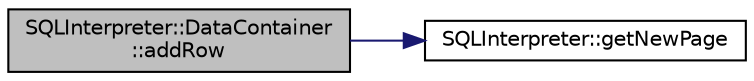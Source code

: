 digraph "SQLInterpreter::DataContainer::addRow"
{
 // LATEX_PDF_SIZE
  edge [fontname="Helvetica",fontsize="10",labelfontname="Helvetica",labelfontsize="10"];
  node [fontname="Helvetica",fontsize="10",shape=record];
  rankdir="LR";
  Node1 [label="SQLInterpreter::DataContainer\l::addRow",height=0.2,width=0.4,color="black", fillcolor="grey75", style="filled", fontcolor="black",tooltip=" "];
  Node1 -> Node2 [color="midnightblue",fontsize="10",style="solid",fontname="Helvetica"];
  Node2 [label="SQLInterpreter::getNewPage",height=0.2,width=0.4,color="black", fillcolor="white", style="filled",URL="$d4/d0e/namespace_s_q_l_interpreter.html#ab218dc09d3a15b945ba0d296051ac6cb",tooltip=" "];
}
